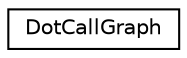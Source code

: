 digraph "Graphical Class Hierarchy"
{
 // INTERACTIVE_SVG=YES
  edge [fontname="Helvetica",fontsize="10",labelfontname="Helvetica",labelfontsize="10"];
  node [fontname="Helvetica",fontsize="10",shape=record];
  rankdir="LR";
  Node0 [label="DotCallGraph",height=0.2,width=0.4,color="black", fillcolor="white", style="filled",URL="$d0/dff/class_dot_call_graph.html",tooltip="Representation of an call graph. "];
}
